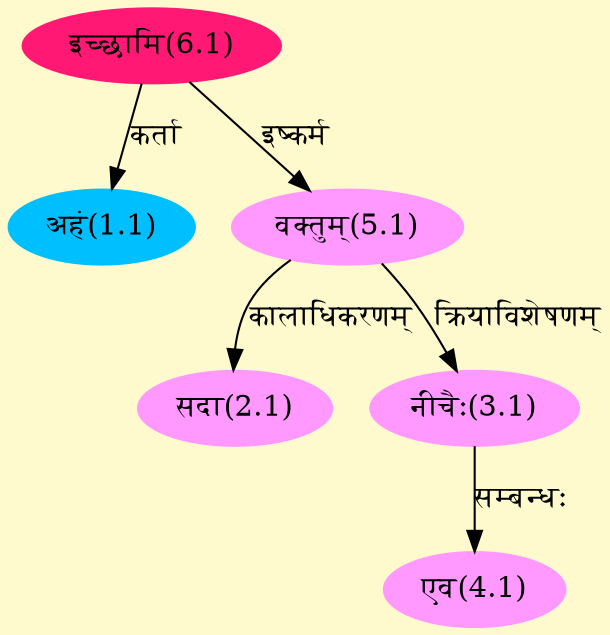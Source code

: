 digraph G{
rankdir=BT;
 compound=true;
 bgcolor="lemonchiffon1";
Node1_1 [style=filled, color="#00BFFF" label = "अहं(1.1)"]
Node6_1 [style=filled, color="#FF1975" label = "इच्छामि(6.1)"]
Node2_1 [style=filled, color="#FF99FF" label = "सदा(2.1)"]
Node5_1 [style=filled, color="#FF99FF" label = "वक्तुम्(5.1)"]
Node3_1 [style=filled, color="#FF99FF" label = "नीचैः(3.1)"]
Node4_1 [style=filled, color="#FF99FF" label = "एव(4.1)"]
/* Start of Relations section */

Node1_1 -> Node6_1 [  label="कर्ता"  dir="back" ]
Node2_1 -> Node5_1 [  label="कालाधिकरणम्"  dir="back" ]
Node3_1 -> Node5_1 [  label="क्रियाविशेषणम्"  dir="back" ]
Node4_1 -> Node3_1 [  label="सम्बन्धः"  dir="back" ]
Node5_1 -> Node6_1 [  label="इष्कर्म"  dir="back" ]
}
